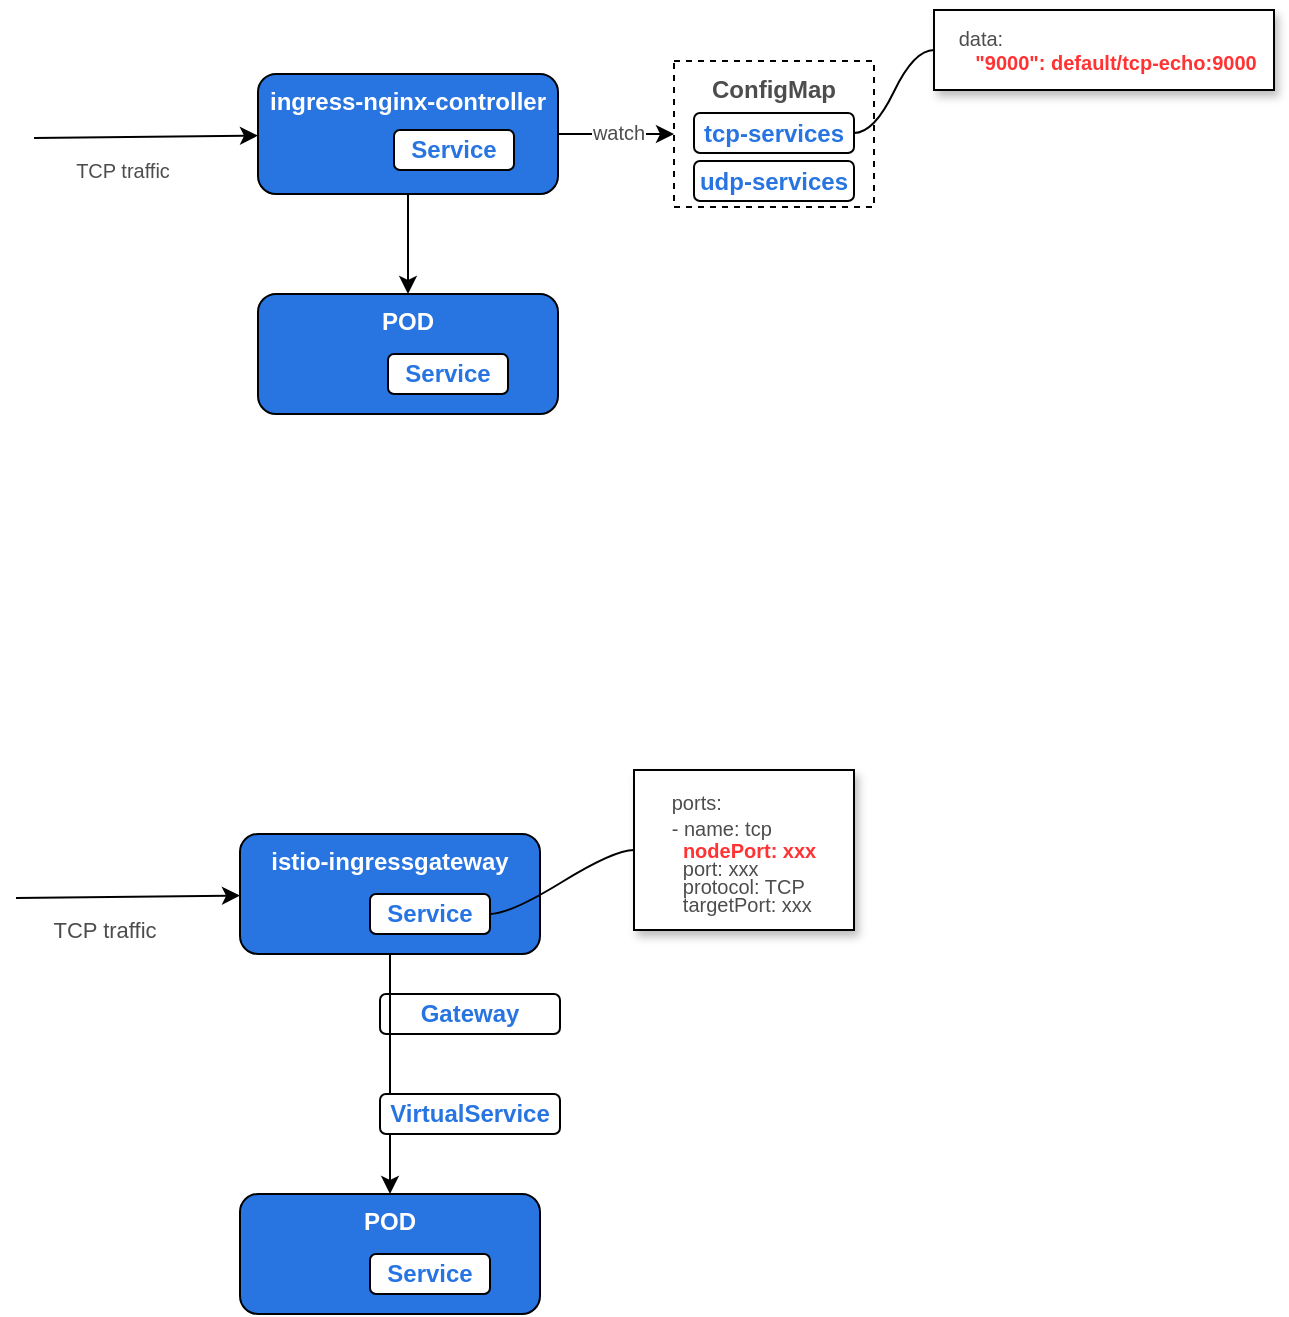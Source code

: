 <mxfile version="15.8.7" type="device"><diagram id="70wpVX5g7JoysOXc9Bh9" name="第 1 页"><mxGraphModel dx="541" dy="343" grid="0" gridSize="10" guides="1" tooltips="1" connect="1" arrows="1" fold="1" page="1" pageScale="1" pageWidth="827" pageHeight="1169" math="0" shadow="0"><root><mxCell id="0"/><mxCell id="1" parent="0"/><mxCell id="sGIwcMzjpKoqaCi1H5Ni-45" value="" style="group" vertex="1" connectable="0" parent="1"><mxGeometry x="80.0" y="120" width="620.0" height="202" as="geometry"/></mxCell><mxCell id="sGIwcMzjpKoqaCi1H5Ni-37" value="&lt;font color=&quot;#4d4d4d&quot; face=&quot;Helvetica&quot; style=&quot;font-size: 12px&quot;&gt;&lt;b&gt;ConfigMap&lt;/b&gt;&lt;/font&gt;" style="rounded=0;whiteSpace=wrap;html=1;shadow=0;fontFamily=Georgia;fontSize=10;fontColor=#FF3333;fillColor=#FFFFFF;align=center;verticalAlign=top;dashed=1;" vertex="1" parent="sGIwcMzjpKoqaCi1H5Ni-45"><mxGeometry x="320.0" y="25.5" width="100" height="73" as="geometry"/></mxCell><mxCell id="sGIwcMzjpKoqaCi1H5Ni-23" value="" style="edgeStyle=none;html=1;" edge="1" parent="sGIwcMzjpKoqaCi1H5Ni-45" target="sGIwcMzjpKoqaCi1H5Ni-29"><mxGeometry relative="1" as="geometry"><mxPoint y="64" as="sourcePoint"/></mxGeometry></mxCell><mxCell id="sGIwcMzjpKoqaCi1H5Ni-24" value="&lt;font color=&quot;#4d4d4d&quot; style=&quot;font-size: 10px&quot;&gt;TCP traffic&lt;/font&gt;" style="edgeLabel;html=1;align=center;verticalAlign=top;resizable=0;points=[];fontColor=#2875E2;labelPosition=center;verticalLabelPosition=top;" vertex="1" connectable="0" parent="sGIwcMzjpKoqaCi1H5Ni-23"><mxGeometry x="-0.215" y="-3" relative="1" as="geometry"><mxPoint as="offset"/></mxGeometry></mxCell><mxCell id="sGIwcMzjpKoqaCi1H5Ni-25" value="" style="group" vertex="1" connectable="0" parent="sGIwcMzjpKoqaCi1H5Ni-45"><mxGeometry x="112.0" y="142" width="150" height="60" as="geometry"/></mxCell><mxCell id="sGIwcMzjpKoqaCi1H5Ni-26" value="&lt;font color=&quot;#ffffff&quot;&gt;&lt;b&gt;POD&lt;/b&gt;&lt;/font&gt;" style="rounded=1;whiteSpace=wrap;html=1;fillColor=#2875E2;verticalAlign=top;" vertex="1" parent="sGIwcMzjpKoqaCi1H5Ni-25"><mxGeometry width="150" height="60" as="geometry"/></mxCell><mxCell id="sGIwcMzjpKoqaCi1H5Ni-27" value="&lt;font color=&quot;#2875e2&quot;&gt;&lt;b&gt;Service&lt;/b&gt;&lt;/font&gt;" style="rounded=1;whiteSpace=wrap;html=1;fontColor=#FFFFFF;fillColor=#FFFFFF;" vertex="1" parent="sGIwcMzjpKoqaCi1H5Ni-25"><mxGeometry x="65" y="30" width="60" height="20" as="geometry"/></mxCell><mxCell id="sGIwcMzjpKoqaCi1H5Ni-41" value="" style="edgeStyle=orthogonalEdgeStyle;rounded=0;orthogonalLoop=1;jettySize=auto;html=1;fontFamily=Helvetica;fontSize=12;fontColor=#4D4D4D;entryX=0;entryY=0.5;entryDx=0;entryDy=0;" edge="1" parent="sGIwcMzjpKoqaCi1H5Ni-45" source="sGIwcMzjpKoqaCi1H5Ni-29" target="sGIwcMzjpKoqaCi1H5Ni-37"><mxGeometry relative="1" as="geometry"/></mxCell><mxCell id="sGIwcMzjpKoqaCi1H5Ni-42" value="&lt;font style=&quot;font-size: 10px&quot;&gt;watch&lt;/font&gt;" style="edgeLabel;html=1;align=center;verticalAlign=middle;resizable=0;points=[];fontSize=12;fontFamily=Helvetica;fontColor=#4D4D4D;" vertex="1" connectable="0" parent="sGIwcMzjpKoqaCi1H5Ni-41"><mxGeometry x="0.017" y="1" relative="1" as="geometry"><mxPoint as="offset"/></mxGeometry></mxCell><mxCell id="sGIwcMzjpKoqaCi1H5Ni-29" value="&lt;font color=&quot;#ffffff&quot;&gt;&lt;b&gt;ingress-nginx-controller&lt;/b&gt;&lt;/font&gt;" style="rounded=1;whiteSpace=wrap;html=1;fillColor=#2875E2;verticalAlign=top;" vertex="1" parent="sGIwcMzjpKoqaCi1H5Ni-45"><mxGeometry x="112.0" y="32" width="150" height="60" as="geometry"/></mxCell><mxCell id="sGIwcMzjpKoqaCi1H5Ni-22" value="" style="edgeStyle=none;html=1;exitX=0.5;exitY=1;exitDx=0;exitDy=0;" edge="1" parent="sGIwcMzjpKoqaCi1H5Ni-45" source="sGIwcMzjpKoqaCi1H5Ni-29" target="sGIwcMzjpKoqaCi1H5Ni-26"><mxGeometry relative="1" as="geometry"><mxPoint x="172.0" y="102" as="sourcePoint"/><mxPoint x="187.0" y="152" as="targetPoint"/></mxGeometry></mxCell><mxCell id="sGIwcMzjpKoqaCi1H5Ni-30" value="&lt;font color=&quot;#2875e2&quot;&gt;&lt;b&gt;Service&lt;/b&gt;&lt;/font&gt;" style="rounded=1;whiteSpace=wrap;html=1;fontColor=#FFFFFF;fillColor=#FFFFFF;" vertex="1" parent="sGIwcMzjpKoqaCi1H5Ni-45"><mxGeometry x="180.0" y="60" width="60" height="20" as="geometry"/></mxCell><mxCell id="sGIwcMzjpKoqaCi1H5Ni-34" value="&lt;font color=&quot;#2875e2&quot;&gt;&lt;b&gt;tcp-services&lt;/b&gt;&lt;/font&gt;" style="rounded=1;whiteSpace=wrap;html=1;fontColor=#FFFFFF;fillColor=#FFFFFF;" vertex="1" parent="sGIwcMzjpKoqaCi1H5Ni-45"><mxGeometry x="330.0" y="51.5" width="80" height="20" as="geometry"/></mxCell><mxCell id="sGIwcMzjpKoqaCi1H5Ni-36" value="&lt;font color=&quot;#2875e2&quot;&gt;&lt;b&gt;udp-services&lt;/b&gt;&lt;/font&gt;" style="rounded=1;whiteSpace=wrap;html=1;fontColor=#FFFFFF;fillColor=#FFFFFF;" vertex="1" parent="sGIwcMzjpKoqaCi1H5Ni-45"><mxGeometry x="330.0" y="75.5" width="80" height="20" as="geometry"/></mxCell><mxCell id="sGIwcMzjpKoqaCi1H5Ni-43" value="&amp;nbsp; &amp;nbsp;data:&lt;br&gt;&amp;nbsp; &amp;nbsp; &amp;nbsp; &lt;b&gt;&lt;font color=&quot;#ff3333&quot;&gt;&quot;9000&quot;: default/tcp-echo:9000&lt;/font&gt;&lt;/b&gt;" style="whiteSpace=wrap;html=1;rounded=0;arcSize=50;align=left;verticalAlign=middle;strokeWidth=1;autosize=1;spacing=4;treeFolding=1;treeMoving=1;newEdgeStyle={&quot;edgeStyle&quot;:&quot;entityRelationEdgeStyle&quot;,&quot;startArrow&quot;:&quot;none&quot;,&quot;endArrow&quot;:&quot;none&quot;,&quot;segment&quot;:10,&quot;curved&quot;:1};shadow=1;fontFamily=Helvetica;fontSize=10;fontColor=#4D4D4D;fillColor=#FFFFFF;" vertex="1" parent="sGIwcMzjpKoqaCi1H5Ni-45"><mxGeometry x="450.0" width="170" height="40" as="geometry"/></mxCell><mxCell id="sGIwcMzjpKoqaCi1H5Ni-44" value="" style="edgeStyle=entityRelationEdgeStyle;startArrow=none;endArrow=none;segment=10;curved=1;rounded=0;fontFamily=Helvetica;fontSize=10;fontColor=#4D4D4D;exitX=1;exitY=0.5;exitDx=0;exitDy=0;" edge="1" target="sGIwcMzjpKoqaCi1H5Ni-43" parent="sGIwcMzjpKoqaCi1H5Ni-45" source="sGIwcMzjpKoqaCi1H5Ni-34"><mxGeometry relative="1" as="geometry"><mxPoint x="30.0" y="140" as="sourcePoint"/></mxGeometry></mxCell><mxCell id="sGIwcMzjpKoqaCi1H5Ni-46" value="" style="group" vertex="1" connectable="0" parent="1"><mxGeometry x="71" y="500" width="419" height="272" as="geometry"/></mxCell><mxCell id="4" value="" style="edgeStyle=none;html=1;" parent="sGIwcMzjpKoqaCi1H5Ni-46" target="2" edge="1"><mxGeometry relative="1" as="geometry"><mxPoint y="64" as="sourcePoint"/></mxGeometry></mxCell><mxCell id="sGIwcMzjpKoqaCi1H5Ni-17" value="&lt;font color=&quot;#4d4d4d&quot;&gt;TCP traffic&lt;/font&gt;" style="edgeLabel;html=1;align=center;verticalAlign=top;resizable=0;points=[];fontColor=#2875E2;labelPosition=center;verticalLabelPosition=top;" vertex="1" connectable="0" parent="4"><mxGeometry x="-0.215" y="-3" relative="1" as="geometry"><mxPoint as="offset"/></mxGeometry></mxCell><mxCell id="sGIwcMzjpKoqaCi1H5Ni-11" value="" style="group" vertex="1" connectable="0" parent="sGIwcMzjpKoqaCi1H5Ni-46"><mxGeometry x="112" y="212" width="150" height="60" as="geometry"/></mxCell><mxCell id="sGIwcMzjpKoqaCi1H5Ni-12" value="&lt;font color=&quot;#ffffff&quot;&gt;&lt;b&gt;POD&lt;/b&gt;&lt;/font&gt;" style="rounded=1;whiteSpace=wrap;html=1;fillColor=#2875E2;verticalAlign=top;" vertex="1" parent="sGIwcMzjpKoqaCi1H5Ni-11"><mxGeometry width="150" height="60" as="geometry"/></mxCell><mxCell id="sGIwcMzjpKoqaCi1H5Ni-13" value="&lt;font color=&quot;#2875e2&quot;&gt;&lt;b&gt;Service&lt;/b&gt;&lt;/font&gt;" style="rounded=1;whiteSpace=wrap;html=1;fontColor=#FFFFFF;fillColor=#FFFFFF;" vertex="1" parent="sGIwcMzjpKoqaCi1H5Ni-11"><mxGeometry x="65" y="30" width="60" height="20" as="geometry"/></mxCell><mxCell id="sGIwcMzjpKoqaCi1H5Ni-14" value="&lt;b&gt;Gateway&lt;/b&gt;" style="rounded=1;whiteSpace=wrap;html=1;fontColor=#2875E2;fillColor=#FFFFFF;" vertex="1" parent="sGIwcMzjpKoqaCi1H5Ni-46"><mxGeometry x="182" y="112" width="90" height="20" as="geometry"/></mxCell><mxCell id="2" value="&lt;font color=&quot;#ffffff&quot;&gt;&lt;b&gt;istio-ingressgateway&lt;/b&gt;&lt;/font&gt;" style="rounded=1;whiteSpace=wrap;html=1;fillColor=#2875E2;verticalAlign=top;" parent="sGIwcMzjpKoqaCi1H5Ni-46" vertex="1"><mxGeometry x="112" y="32" width="150" height="60" as="geometry"/></mxCell><mxCell id="8" value="" style="edgeStyle=none;html=1;exitX=0.5;exitY=1;exitDx=0;exitDy=0;" parent="sGIwcMzjpKoqaCi1H5Ni-46" source="2" target="sGIwcMzjpKoqaCi1H5Ni-12" edge="1"><mxGeometry relative="1" as="geometry"><mxPoint x="172" y="102" as="sourcePoint"/><mxPoint x="187" y="152" as="targetPoint"/></mxGeometry></mxCell><mxCell id="sGIwcMzjpKoqaCi1H5Ni-8" value="&lt;font color=&quot;#2875e2&quot;&gt;&lt;b&gt;Service&lt;/b&gt;&lt;/font&gt;" style="rounded=1;whiteSpace=wrap;html=1;fontColor=#FFFFFF;fillColor=#FFFFFF;" vertex="1" parent="sGIwcMzjpKoqaCi1H5Ni-46"><mxGeometry x="177" y="62" width="60" height="20" as="geometry"/></mxCell><mxCell id="sGIwcMzjpKoqaCi1H5Ni-19" value="&lt;div style=&quot;text-align: left&quot;&gt;&lt;div style=&quot;text-align: justify&quot;&gt;&lt;span style=&quot;font-size: 10px&quot;&gt;ports:&lt;/span&gt;&lt;/div&gt;&lt;span style=&quot;font-size: 10px&quot;&gt;&lt;div style=&quot;text-align: justify&quot;&gt;&lt;span&gt;- name: tcp&lt;/span&gt;&lt;/div&gt;&lt;/span&gt;&lt;/div&gt;&lt;font style=&quot;font-size: 10px ; line-height: 0.9&quot;&gt;&lt;div style=&quot;text-align: justify&quot;&gt;&amp;nbsp; &lt;font color=&quot;#ff3333&quot;&gt;&lt;b&gt;nodePort: xxx&lt;/b&gt;&lt;/font&gt;&lt;/div&gt;&lt;div style=&quot;text-align: justify&quot;&gt;&lt;span&gt;&amp;nbsp; port: xxx&lt;br&gt;&lt;/span&gt;&lt;/div&gt;&lt;div style=&quot;text-align: justify&quot;&gt;&lt;span&gt;&amp;nbsp; protocol: TCP&lt;/span&gt;&lt;/div&gt;&lt;div style=&quot;text-align: justify&quot;&gt;&amp;nbsp; targetPort: xxx&lt;/div&gt;&lt;/font&gt;" style="whiteSpace=wrap;html=1;rounded=0;arcSize=50;align=center;verticalAlign=middle;strokeWidth=1;autosize=1;spacing=4;treeFolding=1;treeMoving=1;newEdgeStyle={&quot;edgeStyle&quot;:&quot;entityRelationEdgeStyle&quot;,&quot;startArrow&quot;:&quot;none&quot;,&quot;endArrow&quot;:&quot;none&quot;,&quot;segment&quot;:10,&quot;curved&quot;:1};fontColor=#4D4D4D;fillColor=#FFFFFF;shadow=1;" vertex="1" parent="sGIwcMzjpKoqaCi1H5Ni-46"><mxGeometry x="309" width="110" height="80" as="geometry"/></mxCell><mxCell id="sGIwcMzjpKoqaCi1H5Ni-20" value="" style="edgeStyle=entityRelationEdgeStyle;startArrow=none;endArrow=none;segment=10;curved=1;rounded=0;fontColor=#4D4D4D;exitX=1;exitY=0.5;exitDx=0;exitDy=0;" edge="1" target="sGIwcMzjpKoqaCi1H5Ni-19" parent="sGIwcMzjpKoqaCi1H5Ni-46" source="sGIwcMzjpKoqaCi1H5Ni-8"><mxGeometry relative="1" as="geometry"><mxPoint x="142" y="212" as="sourcePoint"/></mxGeometry></mxCell><mxCell id="sGIwcMzjpKoqaCi1H5Ni-21" value="&lt;b&gt;VirtualService&lt;/b&gt;" style="rounded=1;whiteSpace=wrap;html=1;fontColor=#2875E2;fillColor=#FFFFFF;" vertex="1" parent="sGIwcMzjpKoqaCi1H5Ni-46"><mxGeometry x="182" y="162" width="90" height="20" as="geometry"/></mxCell></root></mxGraphModel></diagram></mxfile>